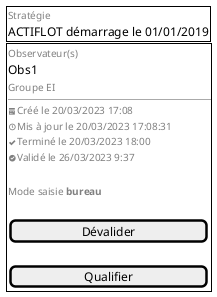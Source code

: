 @startsalt
{
 {+
    {
    <font color=grey size=10>Stratégie
    ACTIFLOT démarrage le 01/01/2019
      }
 }
 {+
    {
    <font color=grey size=10>Observateur(s)
    Obs1
    <font color=grey size=10>Groupe EI
    --
    <font color=grey size=10><&calendar>Créé le 20/03/2023 17:08
    <font color=grey size=10><&clock>Mis à jour le 20/03/2023 17:08:31
    <font color=grey size=10><&check>Terminé le 20/03/2023 18:00
    <font color=grey size=10><&circle-check>Validé le 26/03/2023 9:37
    .
    <font color=grey size=10>Mode saisie <b>bureau
    .
    [ Dévalider              ]
    .
    [ Qualifier              ]
    }
 }
}
@endsalt